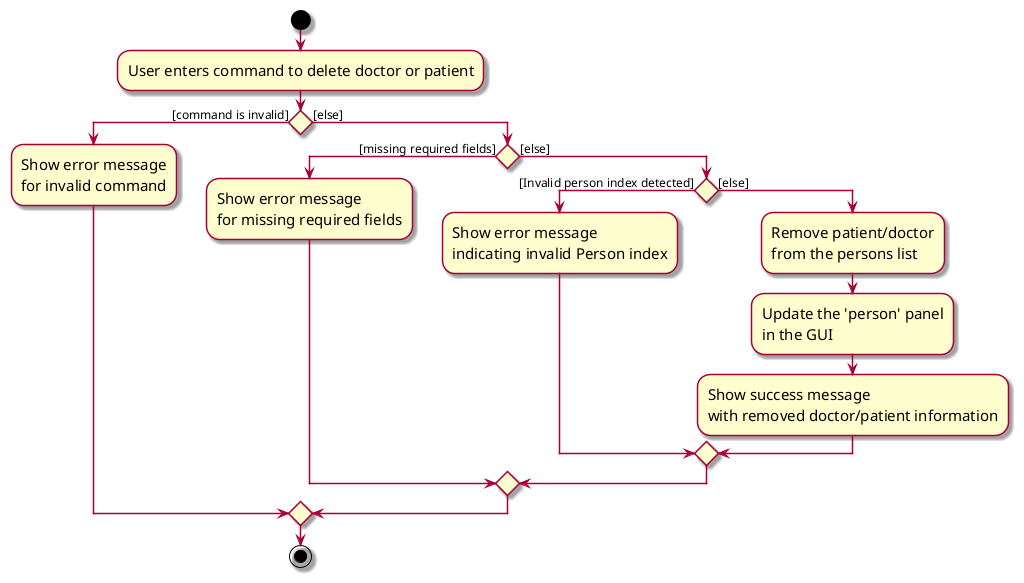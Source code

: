 @startuml
skin rose
skinparam ActivityFontSize 15
skinparam ArrowFontSize 12

start
:User enters command to delete doctor or patient;

if () then ([command is invalid])
    :Show error message\nfor invalid command;
else ([else])
    if () then ([missing required fields])
        :Show error message\nfor missing required fields;
    else ([else])
        if () then ([Invalid person index detected])
            :Show error message\nindicating invalid Person index;
            else ([else])
                 :Remove patient/doctor\nfrom the persons list;
                 :Update the 'person' panel\nin the GUI;
                 :Show success message\nwith removed doctor/patient information;
        endif;
    endif
endif

stop
@enduml

